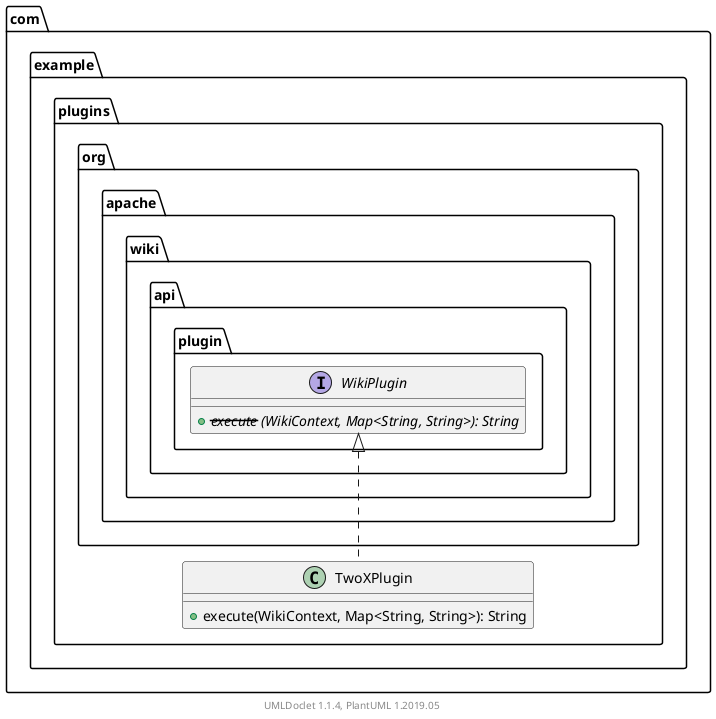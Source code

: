 @startuml

    namespace com.example.plugins {

        class TwoXPlugin [[TwoXPlugin.html]] {
            +execute(WikiContext, Map<String, String>): String
        }

        interface org.apache.wiki.api.plugin.WikiPlugin {
            {abstract} + --execute-- (WikiContext, Map<String, String>): String
        }
        org.apache.wiki.api.plugin.WikiPlugin <|.. TwoXPlugin

    }


    center footer UMLDoclet 1.1.4, PlantUML 1.2019.05
@enduml
